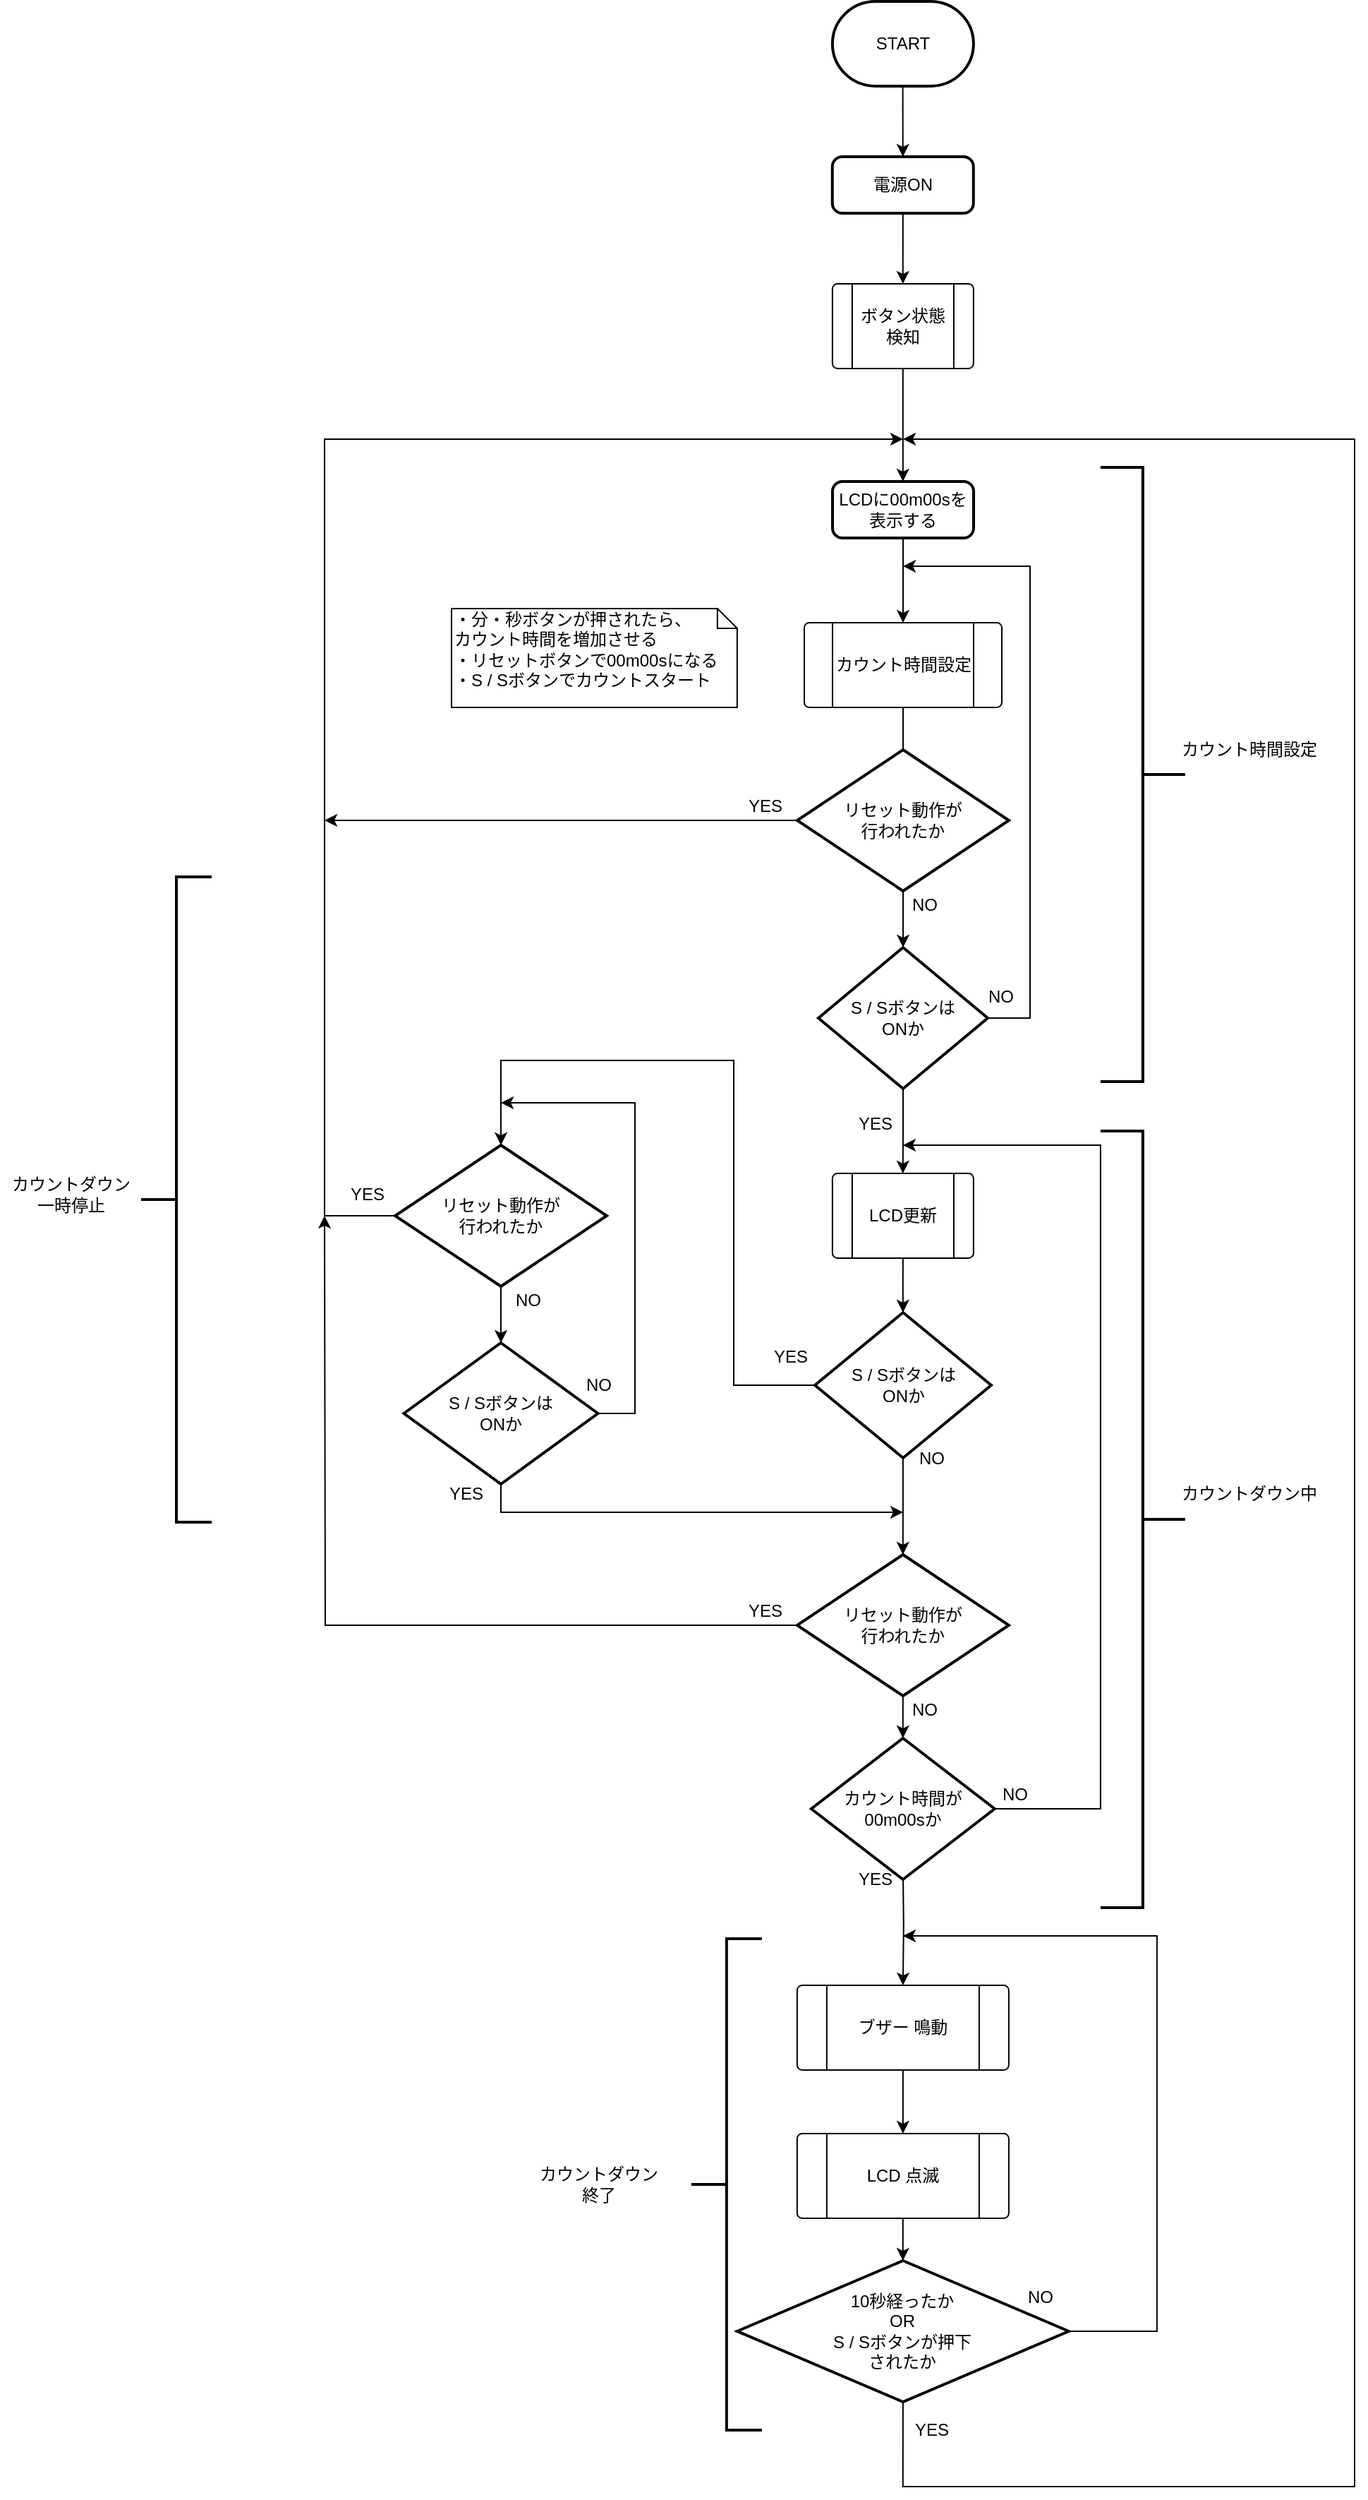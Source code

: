 <mxfile version="13.3.1" type="device" pages="4"><diagram id="C5RBs43oDa-KdzZeNtuy" name="main"><mxGraphModel dx="2331" dy="1883" grid="1" gridSize="10" guides="1" tooltips="1" connect="1" arrows="1" fold="1" page="1" pageScale="1" pageWidth="827" pageHeight="1169" math="0" shadow="0"><root><mxCell id="WIyWlLk6GJQsqaUBKTNV-0"/><mxCell id="WIyWlLk6GJQsqaUBKTNV-1" parent="WIyWlLk6GJQsqaUBKTNV-0"/><mxCell id="VSrGxt-i5XB2KF-R_Wog-5" value="" style="edgeStyle=orthogonalEdgeStyle;rounded=0;orthogonalLoop=1;jettySize=auto;html=1;entryX=0.5;entryY=0;entryDx=0;entryDy=0;" parent="WIyWlLk6GJQsqaUBKTNV-1" target="5lAanBKq071DuNIdyCsa-40" edge="1"><mxGeometry relative="1" as="geometry"><mxPoint x="359.88" y="40" as="targetPoint"/><mxPoint x="359.84" y="-40" as="sourcePoint"/><Array as="points"><mxPoint x="360" y="-60"/><mxPoint x="360" y="-60"/></Array></mxGeometry></mxCell><mxCell id="5lAanBKq071DuNIdyCsa-12" value="START" style="strokeWidth=2;html=1;shape=mxgraph.flowchart.terminator;whiteSpace=wrap;" parent="WIyWlLk6GJQsqaUBKTNV-1" vertex="1"><mxGeometry x="309.94" y="-120" width="100" height="60" as="geometry"/></mxCell><mxCell id="hezUAqoHx33uDIXdqZ13-1" value="" style="edgeStyle=orthogonalEdgeStyle;rounded=0;orthogonalLoop=1;jettySize=auto;html=1;" edge="1" parent="WIyWlLk6GJQsqaUBKTNV-1" source="5lAanBKq071DuNIdyCsa-40"><mxGeometry relative="1" as="geometry"><mxPoint x="359.88" y="80" as="targetPoint"/></mxGeometry></mxCell><mxCell id="5lAanBKq071DuNIdyCsa-40" value="電源ON" style="rounded=1;whiteSpace=wrap;html=1;absoluteArcSize=1;arcSize=14;strokeWidth=2;" parent="WIyWlLk6GJQsqaUBKTNV-1" vertex="1"><mxGeometry x="309.88" y="-10" width="100" height="40" as="geometry"/></mxCell><mxCell id="5lAanBKq071DuNIdyCsa-48" value="" style="edgeStyle=orthogonalEdgeStyle;rounded=0;orthogonalLoop=1;jettySize=auto;html=1;" parent="WIyWlLk6GJQsqaUBKTNV-1" source="5lAanBKq071DuNIdyCsa-41" target="5lAanBKq071DuNIdyCsa-43" edge="1"><mxGeometry relative="1" as="geometry"/></mxCell><mxCell id="5lAanBKq071DuNIdyCsa-41" value="LCDに00m00sを&lt;br&gt;表示する" style="rounded=1;whiteSpace=wrap;html=1;absoluteArcSize=1;arcSize=14;strokeWidth=2;" parent="WIyWlLk6GJQsqaUBKTNV-1" vertex="1"><mxGeometry x="310" y="220" width="100" height="40" as="geometry"/></mxCell><mxCell id="5lAanBKq071DuNIdyCsa-49" value="" style="edgeStyle=orthogonalEdgeStyle;rounded=0;orthogonalLoop=1;jettySize=auto;html=1;" parent="WIyWlLk6GJQsqaUBKTNV-1" source="5lAanBKq071DuNIdyCsa-43" target="5lAanBKq071DuNIdyCsa-44" edge="1"><mxGeometry relative="1" as="geometry"/></mxCell><mxCell id="5lAanBKq071DuNIdyCsa-43" value="&lt;span&gt;カウント時間設定&lt;/span&gt;" style="verticalLabelPosition=middle;verticalAlign=middle;html=1;shape=process;whiteSpace=wrap;rounded=1;size=0.14;arcSize=6;labelPosition=center;align=center;" parent="WIyWlLk6GJQsqaUBKTNV-1" vertex="1"><mxGeometry x="290" y="320" width="140" height="60" as="geometry"/></mxCell><mxCell id="5lAanBKq071DuNIdyCsa-46" style="edgeStyle=orthogonalEdgeStyle;rounded=0;orthogonalLoop=1;jettySize=auto;html=1;exitX=1;exitY=0.5;exitDx=0;exitDy=0;exitPerimeter=0;" parent="WIyWlLk6GJQsqaUBKTNV-1" source="5lAanBKq071DuNIdyCsa-44" edge="1"><mxGeometry relative="1" as="geometry"><mxPoint x="480" y="430" as="sourcePoint"/><mxPoint x="360" y="280" as="targetPoint"/><Array as="points"><mxPoint x="450" y="600"/><mxPoint x="450" y="280"/></Array></mxGeometry></mxCell><mxCell id="VSrGxt-i5XB2KF-R_Wog-12" value="" style="edgeStyle=orthogonalEdgeStyle;rounded=0;orthogonalLoop=1;jettySize=auto;html=1;" parent="WIyWlLk6GJQsqaUBKTNV-1" source="5lAanBKq071DuNIdyCsa-44" target="GB5fm-4_cje9bq0xVY4c-0" edge="1"><mxGeometry relative="1" as="geometry"/></mxCell><mxCell id="5lAanBKq071DuNIdyCsa-44" value="S / Sボタンは&lt;br&gt;ONか" style="strokeWidth=2;html=1;shape=mxgraph.flowchart.decision;whiteSpace=wrap;" parent="WIyWlLk6GJQsqaUBKTNV-1" vertex="1"><mxGeometry x="300" y="550" width="120" height="100" as="geometry"/></mxCell><mxCell id="5lAanBKq071DuNIdyCsa-60" value="" style="edgeStyle=orthogonalEdgeStyle;rounded=0;orthogonalLoop=1;jettySize=auto;html=1;entryX=0.5;entryY=0;entryDx=0;entryDy=0;" parent="WIyWlLk6GJQsqaUBKTNV-1" target="5lAanBKq071DuNIdyCsa-62" edge="1"><mxGeometry relative="1" as="geometry"><mxPoint x="359.94" y="1280" as="targetPoint"/><mxPoint x="359.94" y="1200" as="sourcePoint"/></mxGeometry></mxCell><mxCell id="5lAanBKq071DuNIdyCsa-67" style="edgeStyle=orthogonalEdgeStyle;rounded=0;orthogonalLoop=1;jettySize=auto;html=1;exitX=1;exitY=0.5;exitDx=0;exitDy=0;exitPerimeter=0;" parent="WIyWlLk6GJQsqaUBKTNV-1" source="5lAanBKq071DuNIdyCsa-51" edge="1"><mxGeometry relative="1" as="geometry"><mxPoint x="359.94" y="690" as="targetPoint"/><Array as="points"><mxPoint x="499.94" y="1160"/><mxPoint x="499.94" y="690"/></Array></mxGeometry></mxCell><mxCell id="5lAanBKq071DuNIdyCsa-51" value="カウント時間が&lt;br&gt;00m00sか" style="strokeWidth=2;html=1;shape=mxgraph.flowchart.decision;whiteSpace=wrap;" parent="WIyWlLk6GJQsqaUBKTNV-1" vertex="1"><mxGeometry x="294.94" y="1110" width="130" height="100" as="geometry"/></mxCell><mxCell id="5lAanBKq071DuNIdyCsa-53" value="" style="strokeWidth=2;html=1;shape=mxgraph.flowchart.annotation_2;align=left;labelPosition=right;pointerEvents=1;rotation=-180;" parent="WIyWlLk6GJQsqaUBKTNV-1" vertex="1"><mxGeometry x="499.94" y="680" width="60" height="550" as="geometry"/></mxCell><mxCell id="5lAanBKq071DuNIdyCsa-54" value="カウントダウン中" style="text;html=1;align=center;verticalAlign=middle;resizable=0;points=[];autosize=1;" parent="WIyWlLk6GJQsqaUBKTNV-1" vertex="1"><mxGeometry x="550" y="927" width="110" height="20" as="geometry"/></mxCell><mxCell id="5lAanBKq071DuNIdyCsa-72" value="" style="edgeStyle=orthogonalEdgeStyle;rounded=0;orthogonalLoop=1;jettySize=auto;html=1;exitX=0.5;exitY=1;exitDx=0;exitDy=0;" parent="WIyWlLk6GJQsqaUBKTNV-1" source="GB5fm-4_cje9bq0xVY4c-0" target="5lAanBKq071DuNIdyCsa-70" edge="1"><mxGeometry relative="1" as="geometry"><mxPoint x="359.94" y="875.0" as="sourcePoint"/></mxGeometry></mxCell><mxCell id="5lAanBKq071DuNIdyCsa-63" style="edgeStyle=orthogonalEdgeStyle;rounded=0;orthogonalLoop=1;jettySize=auto;html=1;exitX=0.5;exitY=1;exitDx=0;exitDy=0;exitPerimeter=0;" parent="WIyWlLk6GJQsqaUBKTNV-1" source="5lAanBKq071DuNIdyCsa-101" edge="1"><mxGeometry relative="1" as="geometry"><mxPoint x="360" y="190" as="targetPoint"/><Array as="points"><mxPoint x="360" y="1640"/><mxPoint x="680" y="1640"/><mxPoint x="680" y="190"/><mxPoint x="360" y="190"/></Array></mxGeometry></mxCell><mxCell id="5lAanBKq071DuNIdyCsa-100" value="" style="edgeStyle=orthogonalEdgeStyle;rounded=0;orthogonalLoop=1;jettySize=auto;html=1;" parent="WIyWlLk6GJQsqaUBKTNV-1" source="5lAanBKq071DuNIdyCsa-62" target="5lAanBKq071DuNIdyCsa-99" edge="1"><mxGeometry relative="1" as="geometry"/></mxCell><mxCell id="5lAanBKq071DuNIdyCsa-62" value="ブザー 鳴動" style="verticalLabelPosition=middle;verticalAlign=middle;html=1;shape=process;whiteSpace=wrap;rounded=1;size=0.14;arcSize=6;labelPosition=center;align=center;" parent="WIyWlLk6GJQsqaUBKTNV-1" vertex="1"><mxGeometry x="284.94" y="1285" width="150" height="60" as="geometry"/></mxCell><mxCell id="5lAanBKq071DuNIdyCsa-68" value="YES" style="text;html=1;align=center;verticalAlign=middle;resizable=0;points=[];autosize=1;" parent="WIyWlLk6GJQsqaUBKTNV-1" vertex="1"><mxGeometry x="319.94" y="1200" width="40" height="20" as="geometry"/></mxCell><mxCell id="5lAanBKq071DuNIdyCsa-69" value="NO" style="text;html=1;align=center;verticalAlign=middle;resizable=0;points=[];autosize=1;" parent="WIyWlLk6GJQsqaUBKTNV-1" vertex="1"><mxGeometry x="423.94" y="1140" width="30" height="20" as="geometry"/></mxCell><mxCell id="5lAanBKq071DuNIdyCsa-95" value="" style="edgeStyle=orthogonalEdgeStyle;rounded=0;orthogonalLoop=1;jettySize=auto;html=1;" parent="WIyWlLk6GJQsqaUBKTNV-1" source="5lAanBKq071DuNIdyCsa-70" target="5lAanBKq071DuNIdyCsa-93" edge="1"><mxGeometry relative="1" as="geometry"/></mxCell><mxCell id="5lAanBKq071DuNIdyCsa-70" value="S / Sボタンは&lt;br&gt;ONか" style="strokeWidth=2;html=1;shape=mxgraph.flowchart.decision;whiteSpace=wrap;" parent="WIyWlLk6GJQsqaUBKTNV-1" vertex="1"><mxGeometry x="297.53" y="808.5" width="124.94" height="103" as="geometry"/></mxCell><mxCell id="5lAanBKq071DuNIdyCsa-73" value="NO" style="text;html=1;align=center;verticalAlign=middle;resizable=0;points=[];autosize=1;" parent="WIyWlLk6GJQsqaUBKTNV-1" vertex="1"><mxGeometry x="364.94" y="902" width="30" height="20" as="geometry"/></mxCell><mxCell id="5lAanBKq071DuNIdyCsa-78" style="edgeStyle=orthogonalEdgeStyle;rounded=0;orthogonalLoop=1;jettySize=auto;html=1;exitX=0;exitY=0.5;exitDx=0;exitDy=0;exitPerimeter=0;" parent="WIyWlLk6GJQsqaUBKTNV-1" source="5lAanBKq071DuNIdyCsa-76" edge="1"><mxGeometry relative="1" as="geometry"><mxPoint x="360" y="190" as="targetPoint"/><Array as="points"><mxPoint x="-50" y="740"/><mxPoint x="-50" y="190"/><mxPoint x="360" y="190"/></Array></mxGeometry></mxCell><mxCell id="5lAanBKq071DuNIdyCsa-77" value="YES" style="text;html=1;align=center;verticalAlign=middle;resizable=0;points=[];autosize=1;" parent="WIyWlLk6GJQsqaUBKTNV-1" vertex="1"><mxGeometry x="-40" y="715" width="40" height="20" as="geometry"/></mxCell><mxCell id="5lAanBKq071DuNIdyCsa-79" value="YES" style="text;html=1;align=center;verticalAlign=middle;resizable=0;points=[];autosize=1;" parent="WIyWlLk6GJQsqaUBKTNV-1" vertex="1"><mxGeometry x="259.94" y="830" width="40" height="20" as="geometry"/></mxCell><mxCell id="GB5fm-4_cje9bq0xVY4c-2" value="" style="edgeStyle=orthogonalEdgeStyle;rounded=0;orthogonalLoop=1;jettySize=auto;html=1;entryX=0.5;entryY=0;entryDx=0;entryDy=0;entryPerimeter=0;" parent="WIyWlLk6GJQsqaUBKTNV-1" source="5lAanBKq071DuNIdyCsa-76" target="5lAanBKq071DuNIdyCsa-82" edge="1"><mxGeometry relative="1" as="geometry"><mxPoint x="75" y="722" as="targetPoint"/></mxGeometry></mxCell><mxCell id="5lAanBKq071DuNIdyCsa-76" value="リセット動作が&lt;br&gt;行われたか" style="strokeWidth=2;html=1;shape=mxgraph.flowchart.decision;whiteSpace=wrap;" parent="WIyWlLk6GJQsqaUBKTNV-1" vertex="1"><mxGeometry y="690" width="150" height="100" as="geometry"/></mxCell><mxCell id="5lAanBKq071DuNIdyCsa-80" style="edgeStyle=orthogonalEdgeStyle;rounded=0;orthogonalLoop=1;jettySize=auto;html=1;entryX=0.5;entryY=0;entryDx=0;entryDy=0;exitX=0;exitY=0.5;exitDx=0;exitDy=0;exitPerimeter=0;" parent="WIyWlLk6GJQsqaUBKTNV-1" source="5lAanBKq071DuNIdyCsa-70" target="5lAanBKq071DuNIdyCsa-76" edge="1"><mxGeometry relative="1" as="geometry"><mxPoint x="150" y="860.0" as="targetPoint"/><mxPoint x="280" y="859" as="sourcePoint"/><Array as="points"><mxPoint x="240" y="860"/><mxPoint x="240" y="630"/><mxPoint x="75" y="630"/></Array></mxGeometry></mxCell><mxCell id="5lAanBKq071DuNIdyCsa-84" style="edgeStyle=orthogonalEdgeStyle;rounded=0;orthogonalLoop=1;jettySize=auto;html=1;" parent="WIyWlLk6GJQsqaUBKTNV-1" source="5lAanBKq071DuNIdyCsa-82" edge="1"><mxGeometry relative="1" as="geometry"><mxPoint x="75" y="660" as="targetPoint"/><Array as="points"><mxPoint x="170" y="880"/><mxPoint x="170" y="660"/><mxPoint x="75" y="660"/></Array></mxGeometry></mxCell><mxCell id="5lAanBKq071DuNIdyCsa-86" style="edgeStyle=orthogonalEdgeStyle;rounded=0;orthogonalLoop=1;jettySize=auto;html=1;exitX=0.5;exitY=1;exitDx=0;exitDy=0;exitPerimeter=0;" parent="WIyWlLk6GJQsqaUBKTNV-1" source="5lAanBKq071DuNIdyCsa-82" edge="1"><mxGeometry relative="1" as="geometry"><mxPoint x="360" y="950" as="targetPoint"/><Array as="points"><mxPoint x="75" y="950"/><mxPoint x="360" y="950"/></Array><mxPoint x="75" y="890" as="sourcePoint"/></mxGeometry></mxCell><mxCell id="5lAanBKq071DuNIdyCsa-82" value="S / Sボタンは&lt;br&gt;ONか" style="strokeWidth=2;html=1;shape=mxgraph.flowchart.decision;whiteSpace=wrap;" parent="WIyWlLk6GJQsqaUBKTNV-1" vertex="1"><mxGeometry x="6.25" y="830" width="137.5" height="100" as="geometry"/></mxCell><mxCell id="5lAanBKq071DuNIdyCsa-85" value="NO" style="text;html=1;align=center;verticalAlign=middle;resizable=0;points=[];autosize=1;" parent="WIyWlLk6GJQsqaUBKTNV-1" vertex="1"><mxGeometry x="128.69" y="850" width="30" height="20" as="geometry"/></mxCell><mxCell id="5lAanBKq071DuNIdyCsa-87" value="YES" style="text;html=1;align=center;verticalAlign=middle;resizable=0;points=[];autosize=1;" parent="WIyWlLk6GJQsqaUBKTNV-1" vertex="1"><mxGeometry x="30" y="927" width="40" height="20" as="geometry"/></mxCell><mxCell id="5lAanBKq071DuNIdyCsa-88" value="NO" style="text;html=1;align=center;verticalAlign=middle;resizable=0;points=[];autosize=1;" parent="WIyWlLk6GJQsqaUBKTNV-1" vertex="1"><mxGeometry x="78.75" y="790" width="30" height="20" as="geometry"/></mxCell><mxCell id="5lAanBKq071DuNIdyCsa-89" value="" style="strokeWidth=2;html=1;shape=mxgraph.flowchart.annotation_2;align=left;labelPosition=right;pointerEvents=1;" parent="WIyWlLk6GJQsqaUBKTNV-1" vertex="1"><mxGeometry x="-180" y="500" width="50" height="457" as="geometry"/></mxCell><mxCell id="5lAanBKq071DuNIdyCsa-90" value="カウントダウン&lt;br&gt;一時停止" style="text;html=1;align=center;verticalAlign=middle;resizable=0;points=[];autosize=1;" parent="WIyWlLk6GJQsqaUBKTNV-1" vertex="1"><mxGeometry x="-280" y="710" width="100" height="30" as="geometry"/></mxCell><mxCell id="5lAanBKq071DuNIdyCsa-91" value="" style="strokeWidth=2;html=1;shape=mxgraph.flowchart.annotation_2;align=left;labelPosition=right;pointerEvents=1;" parent="WIyWlLk6GJQsqaUBKTNV-1" vertex="1"><mxGeometry x="209.94" y="1252" width="50" height="348" as="geometry"/></mxCell><mxCell id="5lAanBKq071DuNIdyCsa-92" value="カウントダウン&lt;br&gt;終了" style="text;html=1;align=center;verticalAlign=middle;resizable=0;points=[];autosize=1;" parent="WIyWlLk6GJQsqaUBKTNV-1" vertex="1"><mxGeometry x="93.69" y="1411" width="100" height="30" as="geometry"/></mxCell><mxCell id="5lAanBKq071DuNIdyCsa-94" value="" style="edgeStyle=orthogonalEdgeStyle;rounded=0;orthogonalLoop=1;jettySize=auto;html=1;" parent="WIyWlLk6GJQsqaUBKTNV-1" source="5lAanBKq071DuNIdyCsa-93" target="5lAanBKq071DuNIdyCsa-51" edge="1"><mxGeometry relative="1" as="geometry"/></mxCell><mxCell id="5lAanBKq071DuNIdyCsa-97" style="edgeStyle=orthogonalEdgeStyle;rounded=0;orthogonalLoop=1;jettySize=auto;html=1;exitX=0;exitY=0.5;exitDx=0;exitDy=0;exitPerimeter=0;" parent="WIyWlLk6GJQsqaUBKTNV-1" source="5lAanBKq071DuNIdyCsa-93" edge="1"><mxGeometry relative="1" as="geometry"><mxPoint x="-50" y="740" as="targetPoint"/><mxPoint x="280" y="1030" as="sourcePoint"/></mxGeometry></mxCell><mxCell id="5lAanBKq071DuNIdyCsa-93" value="リセット動作が&lt;br&gt;行われたか" style="strokeWidth=2;html=1;shape=mxgraph.flowchart.decision;whiteSpace=wrap;" parent="WIyWlLk6GJQsqaUBKTNV-1" vertex="1"><mxGeometry x="284.94" y="980" width="150" height="100" as="geometry"/></mxCell><mxCell id="5lAanBKq071DuNIdyCsa-96" value="YES" style="text;html=1;align=center;verticalAlign=middle;resizable=0;points=[];autosize=1;" parent="WIyWlLk6GJQsqaUBKTNV-1" vertex="1"><mxGeometry x="242.44" y="1010" width="40" height="20" as="geometry"/></mxCell><mxCell id="5lAanBKq071DuNIdyCsa-98" value="NO" style="text;html=1;align=center;verticalAlign=middle;resizable=0;points=[];autosize=1;" parent="WIyWlLk6GJQsqaUBKTNV-1" vertex="1"><mxGeometry x="359.94" y="1080" width="30" height="20" as="geometry"/></mxCell><mxCell id="5lAanBKq071DuNIdyCsa-102" value="" style="edgeStyle=orthogonalEdgeStyle;rounded=0;orthogonalLoop=1;jettySize=auto;html=1;" parent="WIyWlLk6GJQsqaUBKTNV-1" source="5lAanBKq071DuNIdyCsa-99" target="5lAanBKq071DuNIdyCsa-101" edge="1"><mxGeometry relative="1" as="geometry"/></mxCell><mxCell id="5lAanBKq071DuNIdyCsa-99" value="LCD 点滅" style="verticalLabelPosition=middle;verticalAlign=middle;html=1;shape=process;whiteSpace=wrap;rounded=1;size=0.14;arcSize=6;labelPosition=center;align=center;" parent="WIyWlLk6GJQsqaUBKTNV-1" vertex="1"><mxGeometry x="284.94" y="1390" width="150" height="60" as="geometry"/></mxCell><mxCell id="5lAanBKq071DuNIdyCsa-104" style="edgeStyle=orthogonalEdgeStyle;rounded=0;orthogonalLoop=1;jettySize=auto;html=1;exitX=1;exitY=0.5;exitDx=0;exitDy=0;exitPerimeter=0;" parent="WIyWlLk6GJQsqaUBKTNV-1" source="5lAanBKq071DuNIdyCsa-101" edge="1"><mxGeometry relative="1" as="geometry"><mxPoint x="359.94" y="1250" as="targetPoint"/><Array as="points"><mxPoint x="539.94" y="1530"/><mxPoint x="539.94" y="1250"/></Array></mxGeometry></mxCell><mxCell id="5lAanBKq071DuNIdyCsa-101" value="10秒経ったか&lt;br&gt;OR&lt;br&gt;S / Sボタンが押下&lt;br&gt;されたか" style="strokeWidth=2;html=1;shape=mxgraph.flowchart.decision;whiteSpace=wrap;" parent="WIyWlLk6GJQsqaUBKTNV-1" vertex="1"><mxGeometry x="242.44" y="1480" width="235" height="100" as="geometry"/></mxCell><mxCell id="5lAanBKq071DuNIdyCsa-105" value="NO" style="text;html=1;align=center;verticalAlign=middle;resizable=0;points=[];autosize=1;" parent="5lAanBKq071DuNIdyCsa-101" vertex="1"><mxGeometry x="200" y="16" width="30" height="20" as="geometry"/></mxCell><mxCell id="5lAanBKq071DuNIdyCsa-103" value="YES" style="text;html=1;align=center;verticalAlign=middle;resizable=0;points=[];autosize=1;" parent="WIyWlLk6GJQsqaUBKTNV-1" vertex="1"><mxGeometry x="359.94" y="1590" width="40" height="20" as="geometry"/></mxCell><mxCell id="GB5fm-4_cje9bq0xVY4c-0" value="LCD更新" style="verticalLabelPosition=middle;verticalAlign=middle;html=1;shape=process;whiteSpace=wrap;rounded=1;size=0.14;arcSize=6;labelPosition=center;align=center;" parent="WIyWlLk6GJQsqaUBKTNV-1" vertex="1"><mxGeometry x="309.94" y="710" width="100" height="60" as="geometry"/></mxCell><mxCell id="ta3ultXYTzu6lGsY-NxO-0" value="YES" style="text;html=1;align=center;verticalAlign=middle;resizable=0;points=[];autosize=1;" parent="WIyWlLk6GJQsqaUBKTNV-1" vertex="1"><mxGeometry x="242.44" y="440" width="40" height="20" as="geometry"/></mxCell><mxCell id="ta3ultXYTzu6lGsY-NxO-1" value="NO" style="text;html=1;align=center;verticalAlign=middle;resizable=0;points=[];autosize=1;" parent="WIyWlLk6GJQsqaUBKTNV-1" vertex="1"><mxGeometry x="359.94" y="510" width="30" height="20" as="geometry"/></mxCell><mxCell id="VSrGxt-i5XB2KF-R_Wog-0" value="・分・秒ボタンが押されたら、&lt;br&gt;カウント時間を増加させる&lt;br&gt;・リセットボタンで00m00sになる&lt;br&gt;・S / Sボタンでカウントスタート" style="shape=note;whiteSpace=wrap;html=1;size=14;verticalAlign=top;align=left;spacingTop=-6;" parent="WIyWlLk6GJQsqaUBKTNV-1" vertex="1"><mxGeometry x="40" y="310" width="202.44" height="70" as="geometry"/></mxCell><mxCell id="VSrGxt-i5XB2KF-R_Wog-9" style="edgeStyle=orthogonalEdgeStyle;rounded=0;orthogonalLoop=1;jettySize=auto;html=1;" parent="WIyWlLk6GJQsqaUBKTNV-1" source="VSrGxt-i5XB2KF-R_Wog-2" edge="1"><mxGeometry relative="1" as="geometry"><mxPoint x="-50" y="460" as="targetPoint"/></mxGeometry></mxCell><mxCell id="VSrGxt-i5XB2KF-R_Wog-2" value="リセット動作が&lt;br&gt;行われたか" style="strokeWidth=2;html=1;shape=mxgraph.flowchart.decision;whiteSpace=wrap;" parent="WIyWlLk6GJQsqaUBKTNV-1" vertex="1"><mxGeometry x="285" y="410" width="150" height="100" as="geometry"/></mxCell><mxCell id="VSrGxt-i5XB2KF-R_Wog-7" value="NO" style="text;html=1;align=center;verticalAlign=middle;resizable=0;points=[];autosize=1;" parent="WIyWlLk6GJQsqaUBKTNV-1" vertex="1"><mxGeometry x="414" y="575" width="30" height="20" as="geometry"/></mxCell><mxCell id="VSrGxt-i5XB2KF-R_Wog-8" value="YES" style="text;html=1;align=center;verticalAlign=middle;resizable=0;points=[];autosize=1;" parent="WIyWlLk6GJQsqaUBKTNV-1" vertex="1"><mxGeometry x="319.94" y="665" width="40" height="20" as="geometry"/></mxCell><mxCell id="VSrGxt-i5XB2KF-R_Wog-15" value="" style="strokeWidth=2;html=1;shape=mxgraph.flowchart.annotation_2;align=left;labelPosition=right;pointerEvents=1;rotation=-180;" parent="WIyWlLk6GJQsqaUBKTNV-1" vertex="1"><mxGeometry x="499.94" y="210" width="60" height="435" as="geometry"/></mxCell><mxCell id="VSrGxt-i5XB2KF-R_Wog-16" value="カウント時間設定" style="text;html=1;align=center;verticalAlign=middle;resizable=0;points=[];autosize=1;" parent="WIyWlLk6GJQsqaUBKTNV-1" vertex="1"><mxGeometry x="550" y="400" width="110" height="20" as="geometry"/></mxCell><mxCell id="hezUAqoHx33uDIXdqZ13-2" value="" style="edgeStyle=orthogonalEdgeStyle;rounded=0;orthogonalLoop=1;jettySize=auto;html=1;" edge="1" parent="WIyWlLk6GJQsqaUBKTNV-1" source="hezUAqoHx33uDIXdqZ13-0"><mxGeometry relative="1" as="geometry"><mxPoint x="359.94" y="220" as="targetPoint"/></mxGeometry></mxCell><mxCell id="hezUAqoHx33uDIXdqZ13-0" value="ボタン状態検知" style="verticalLabelPosition=middle;verticalAlign=middle;html=1;shape=process;whiteSpace=wrap;rounded=1;size=0.14;arcSize=6;labelPosition=center;align=center;" vertex="1" parent="WIyWlLk6GJQsqaUBKTNV-1"><mxGeometry x="309.94" y="80" width="100" height="60" as="geometry"/></mxCell></root></mxGraphModel></diagram><diagram id="S8vPifRukNZuZthcmWDE" name="割込み処理"><mxGraphModel dx="1278" dy="607" grid="1" gridSize="10" guides="1" tooltips="1" connect="1" arrows="1" fold="1" page="1" pageScale="1" pageWidth="827" pageHeight="1169" math="0" shadow="0"><root><mxCell id="e2pZ5XXEC7_y0YiX79Or-0"/><mxCell id="e2pZ5XXEC7_y0YiX79Or-1" parent="e2pZ5XXEC7_y0YiX79Or-0"/><mxCell id="47vvgI5nr6He0RAunKlX-1" value="外部割込み" style="strokeWidth=2;html=1;shape=mxgraph.flowchart.terminator;whiteSpace=wrap;" parent="e2pZ5XXEC7_y0YiX79Or-1" vertex="1"><mxGeometry x="440" y="170" width="100" height="40" as="geometry"/></mxCell><mxCell id="47vvgI5nr6He0RAunKlX-4" value="END" style="strokeWidth=2;html=1;shape=mxgraph.flowchart.terminator;whiteSpace=wrap;" parent="e2pZ5XXEC7_y0YiX79Or-1" vertex="1"><mxGeometry x="440" y="680" width="100" height="40" as="geometry"/></mxCell><mxCell id="47vvgI5nr6He0RAunKlX-6" value="割込みの種類&lt;br&gt;・状態変化割込み&lt;br&gt;・タイマ割込み" style="shape=note;whiteSpace=wrap;html=1;size=14;verticalAlign=top;align=left;spacingTop=-6;" parent="e2pZ5XXEC7_y0YiX79Or-1" vertex="1"><mxGeometry x="650" y="80" width="100" height="70" as="geometry"/></mxCell><mxCell id="47vvgI5nr6He0RAunKlX-13" style="edgeStyle=orthogonalEdgeStyle;rounded=0;orthogonalLoop=1;jettySize=auto;html=1;entryX=0.5;entryY=0;entryDx=0;entryDy=0;" parent="e2pZ5XXEC7_y0YiX79Or-1" target="47vvgI5nr6He0RAunKlX-34" edge="1"><mxGeometry relative="1" as="geometry"><mxPoint x="760" y="285" as="targetPoint"/><mxPoint x="680" y="180" as="sourcePoint"/></mxGeometry></mxCell><mxCell id="47vvgI5nr6He0RAunKlX-14" value="" style="edgeStyle=orthogonalEdgeStyle;rounded=0;orthogonalLoop=1;jettySize=auto;html=1;entryX=0.5;entryY=0;entryDx=0;entryDy=0;entryPerimeter=0;exitX=0.5;exitY=1;exitDx=0;exitDy=0;exitPerimeter=0;" parent="e2pZ5XXEC7_y0YiX79Or-1" source="47vvgI5nr6He0RAunKlX-1" target="47vvgI5nr6He0RAunKlX-15" edge="1"><mxGeometry relative="1" as="geometry"><mxPoint x="490" y="350" as="targetPoint"/><mxPoint x="490" y="230" as="sourcePoint"/></mxGeometry></mxCell><mxCell id="47vvgI5nr6He0RAunKlX-21" value="" style="edgeStyle=orthogonalEdgeStyle;rounded=0;orthogonalLoop=1;jettySize=auto;html=1;" parent="e2pZ5XXEC7_y0YiX79Or-1" source="47vvgI5nr6He0RAunKlX-15" edge="1"><mxGeometry relative="1" as="geometry"><mxPoint x="490" y="520" as="targetPoint"/></mxGeometry></mxCell><mxCell id="47vvgI5nr6He0RAunKlX-24" value="" style="edgeStyle=orthogonalEdgeStyle;rounded=0;orthogonalLoop=1;jettySize=auto;html=1;entryX=0.5;entryY=0;entryDx=0;entryDy=0;" parent="e2pZ5XXEC7_y0YiX79Or-1" target="47vvgI5nr6He0RAunKlX-35" edge="1"><mxGeometry relative="1" as="geometry"><mxPoint x="354" y="360" as="targetPoint"/><mxPoint x="354" y="410" as="sourcePoint"/></mxGeometry></mxCell><mxCell id="47vvgI5nr6He0RAunKlX-15" value="ボタンの種類" style="strokeWidth=2;html=1;shape=mxgraph.flowchart.decision;whiteSpace=wrap;" parent="e2pZ5XXEC7_y0YiX79Or-1" vertex="1"><mxGeometry x="430" y="300" width="120" height="80" as="geometry"/></mxCell><mxCell id="47vvgI5nr6He0RAunKlX-40" style="edgeStyle=orthogonalEdgeStyle;rounded=0;orthogonalLoop=1;jettySize=auto;html=1;exitX=0.5;exitY=1;exitDx=0;exitDy=0;" parent="e2pZ5XXEC7_y0YiX79Or-1" source="47vvgI5nr6He0RAunKlX-18" edge="1"><mxGeometry relative="1" as="geometry"><mxPoint x="490" y="640" as="targetPoint"/><Array as="points"><mxPoint x="214" y="640"/></Array></mxGeometry></mxCell><mxCell id="47vvgI5nr6He0RAunKlX-18" value="スタートストップボタンフラグを&lt;br&gt;立てる" style="rounded=1;whiteSpace=wrap;html=1;absoluteArcSize=1;arcSize=14;strokeWidth=2;" parent="e2pZ5XXEC7_y0YiX79Or-1" vertex="1"><mxGeometry x="164" y="520" width="100" height="60" as="geometry"/></mxCell><mxCell id="47vvgI5nr6He0RAunKlX-26" style="edgeStyle=orthogonalEdgeStyle;rounded=0;orthogonalLoop=1;jettySize=auto;html=1;entryX=0.5;entryY=0;entryDx=0;entryDy=0;" parent="e2pZ5XXEC7_y0YiX79Or-1" target="47vvgI5nr6He0RAunKlX-18" edge="1"><mxGeometry relative="1" as="geometry"><mxPoint x="224" y="460" as="targetPoint"/><mxPoint x="490" y="390" as="sourcePoint"/><Array as="points"><mxPoint x="490" y="410"/><mxPoint x="214" y="410"/></Array></mxGeometry></mxCell><mxCell id="47vvgI5nr6He0RAunKlX-32" value="スタートストップ&lt;br&gt;ボタン" style="text;html=1;align=center;verticalAlign=middle;resizable=0;points=[];autosize=1;" parent="e2pZ5XXEC7_y0YiX79Or-1" vertex="1"><mxGeometry x="100" y="430" width="110" height="30" as="geometry"/></mxCell><mxCell id="9ZFBl9Tfi8h8rZfZpqhd-4" value="" style="edgeStyle=orthogonalEdgeStyle;rounded=0;orthogonalLoop=1;jettySize=auto;html=1;entryX=0.5;entryY=0;entryDx=0;entryDy=0;entryPerimeter=0;" edge="1" parent="e2pZ5XXEC7_y0YiX79Or-1" source="47vvgI5nr6He0RAunKlX-34" target="9ZFBl9Tfi8h8rZfZpqhd-2"><mxGeometry relative="1" as="geometry"><mxPoint x="680" y="650" as="targetPoint"/></mxGeometry></mxCell><mxCell id="47vvgI5nr6He0RAunKlX-34" value="&lt;span&gt;カウント時間を&lt;/span&gt;&lt;br&gt;&lt;span&gt;1増加させる&lt;/span&gt;" style="rounded=1;whiteSpace=wrap;html=1;absoluteArcSize=1;arcSize=14;strokeWidth=2;" parent="e2pZ5XXEC7_y0YiX79Or-1" vertex="1"><mxGeometry x="630" y="520" width="100" height="60" as="geometry"/></mxCell><mxCell id="47vvgI5nr6He0RAunKlX-39" style="edgeStyle=orthogonalEdgeStyle;rounded=0;orthogonalLoop=1;jettySize=auto;html=1;" parent="e2pZ5XXEC7_y0YiX79Or-1" source="47vvgI5nr6He0RAunKlX-35" edge="1"><mxGeometry relative="1" as="geometry"><mxPoint x="354" y="640" as="targetPoint"/><Array as="points"><mxPoint x="354" y="640"/></Array></mxGeometry></mxCell><mxCell id="47vvgI5nr6He0RAunKlX-35" value="秒ボタンフラグ&lt;br&gt;を立てる" style="rounded=1;whiteSpace=wrap;html=1;absoluteArcSize=1;arcSize=14;strokeWidth=2;" parent="e2pZ5XXEC7_y0YiX79Or-1" vertex="1"><mxGeometry x="304" y="520" width="100" height="60" as="geometry"/></mxCell><mxCell id="47vvgI5nr6He0RAunKlX-37" value="" style="edgeStyle=orthogonalEdgeStyle;rounded=0;orthogonalLoop=1;jettySize=auto;html=1;entryX=0.5;entryY=0;entryDx=0;entryDy=0;entryPerimeter=0;" parent="e2pZ5XXEC7_y0YiX79Or-1" source="47vvgI5nr6He0RAunKlX-36" target="47vvgI5nr6He0RAunKlX-4" edge="1"><mxGeometry relative="1" as="geometry"><mxPoint x="490" y="665" as="targetPoint"/></mxGeometry></mxCell><mxCell id="47vvgI5nr6He0RAunKlX-36" value="分ボタンフラグ&lt;br&gt;を立てる" style="rounded=1;whiteSpace=wrap;html=1;absoluteArcSize=1;arcSize=14;strokeWidth=2;" parent="e2pZ5XXEC7_y0YiX79Or-1" vertex="1"><mxGeometry x="440" y="520" width="100" height="60" as="geometry"/></mxCell><mxCell id="9ZFBl9Tfi8h8rZfZpqhd-0" value="秒ボタン" style="text;html=1;align=center;verticalAlign=middle;resizable=0;points=[];autosize=1;" vertex="1" parent="e2pZ5XXEC7_y0YiX79Or-1"><mxGeometry x="290" y="430" width="60" height="20" as="geometry"/></mxCell><mxCell id="9ZFBl9Tfi8h8rZfZpqhd-1" value="分ボタン" style="text;html=1;align=center;verticalAlign=middle;resizable=0;points=[];autosize=1;" vertex="1" parent="e2pZ5XXEC7_y0YiX79Or-1"><mxGeometry x="430" y="430" width="60" height="20" as="geometry"/></mxCell><mxCell id="9ZFBl9Tfi8h8rZfZpqhd-2" value="END" style="strokeWidth=2;html=1;shape=mxgraph.flowchart.terminator;whiteSpace=wrap;" vertex="1" parent="e2pZ5XXEC7_y0YiX79Or-1"><mxGeometry x="630" y="680" width="100" height="40" as="geometry"/></mxCell><mxCell id="9ZFBl9Tfi8h8rZfZpqhd-3" value="タイマ割込み" style="strokeWidth=2;html=1;shape=mxgraph.flowchart.terminator;whiteSpace=wrap;" vertex="1" parent="e2pZ5XXEC7_y0YiX79Or-1"><mxGeometry x="630" y="170" width="100" height="40" as="geometry"/></mxCell></root></mxGraphModel></diagram><diagram name="カウント時間設定" id="tLyKWp7qAsRB28wac82U"><mxGraphModel dx="1278" dy="607" grid="1" gridSize="10" guides="1" tooltips="1" connect="1" arrows="1" fold="1" page="1" pageScale="1" pageWidth="827" pageHeight="1169" math="0" shadow="0"><root><mxCell id="G7dOKKh25_MZbCcrWpyw-0"/><mxCell id="G7dOKKh25_MZbCcrWpyw-1" parent="G7dOKKh25_MZbCcrWpyw-0"/><mxCell id="YCsieXRak2XcZomdGNn9-15" value="" style="edgeStyle=orthogonalEdgeStyle;rounded=0;orthogonalLoop=1;jettySize=auto;html=1;entryX=0.5;entryY=0;entryDx=0;entryDy=0;entryPerimeter=0;" parent="G7dOKKh25_MZbCcrWpyw-1" source="G7dOKKh25_MZbCcrWpyw-2" target="PRw-ZUvJCtGYPwpCF5q1-1" edge="1"><mxGeometry relative="1" as="geometry"><mxPoint x="391" y="140" as="targetPoint"/></mxGeometry></mxCell><mxCell id="G7dOKKh25_MZbCcrWpyw-2" value="カウント時間設定" style="strokeWidth=2;html=1;shape=mxgraph.flowchart.terminator;whiteSpace=wrap;" parent="G7dOKKh25_MZbCcrWpyw-1" vertex="1"><mxGeometry x="371" y="90" width="100" height="40" as="geometry"/></mxCell><mxCell id="YCsieXRak2XcZomdGNn9-28" value="ボタンの状態&lt;br&gt;・押された状態 → 押して離した時&lt;br&gt;・押し続けている状態 → 押したあと、まだ離していない時" style="shape=note;whiteSpace=wrap;html=1;size=14;verticalAlign=top;align=left;spacingTop=-6;" parent="G7dOKKh25_MZbCcrWpyw-1" vertex="1"><mxGeometry x="600" y="80" width="190" height="70" as="geometry"/></mxCell><mxCell id="bIc-pbq3Ry-sY6sonHrz-4" style="edgeStyle=orthogonalEdgeStyle;rounded=0;orthogonalLoop=1;jettySize=auto;html=1;" parent="G7dOKKh25_MZbCcrWpyw-1" source="bIc-pbq3Ry-sY6sonHrz-1" target="bIc-pbq3Ry-sY6sonHrz-5" edge="1"><mxGeometry relative="1" as="geometry"><mxPoint x="541" y="460" as="targetPoint"/></mxGeometry></mxCell><mxCell id="bIc-pbq3Ry-sY6sonHrz-8" value="" style="edgeStyle=orthogonalEdgeStyle;rounded=0;orthogonalLoop=1;jettySize=auto;html=1;" parent="G7dOKKh25_MZbCcrWpyw-1" source="bIc-pbq3Ry-sY6sonHrz-1" target="bIc-pbq3Ry-sY6sonHrz-7" edge="1"><mxGeometry relative="1" as="geometry"/></mxCell><mxCell id="bIc-pbq3Ry-sY6sonHrz-1" value="分ボタンは&lt;br&gt;長押しか" style="strokeWidth=2;html=1;shape=mxgraph.flowchart.decision;whiteSpace=wrap;" parent="G7dOKKh25_MZbCcrWpyw-1" vertex="1"><mxGeometry x="356" y="420" width="130" height="100" as="geometry"/></mxCell><mxCell id="PRw-ZUvJCtGYPwpCF5q1-36" style="edgeStyle=orthogonalEdgeStyle;rounded=0;orthogonalLoop=1;jettySize=auto;html=1;" parent="G7dOKKh25_MZbCcrWpyw-1" source="bIc-pbq3Ry-sY6sonHrz-5" edge="1"><mxGeometry relative="1" as="geometry"><mxPoint x="550" y="810" as="targetPoint"/><Array as="points"><mxPoint x="550" y="720"/><mxPoint x="550" y="720"/></Array></mxGeometry></mxCell><mxCell id="bIc-pbq3Ry-sY6sonHrz-5" value="分ボタン&lt;br&gt;短押し&lt;br&gt;処理" style="verticalLabelPosition=middle;verticalAlign=middle;html=1;shape=process;whiteSpace=wrap;rounded=1;size=0.14;arcSize=6;labelPosition=center;align=center;" parent="G7dOKKh25_MZbCcrWpyw-1" vertex="1"><mxGeometry x="501" y="570" width="100" height="60" as="geometry"/></mxCell><mxCell id="bIc-pbq3Ry-sY6sonHrz-6" value="NO" style="text;html=1;align=center;verticalAlign=middle;resizable=0;points=[];autosize=1;" parent="G7dOKKh25_MZbCcrWpyw-1" vertex="1"><mxGeometry x="486" y="444" width="30" height="20" as="geometry"/></mxCell><mxCell id="PRw-ZUvJCtGYPwpCF5q1-35" value="" style="edgeStyle=orthogonalEdgeStyle;rounded=0;orthogonalLoop=1;jettySize=auto;html=1;entryX=0.5;entryY=0;entryDx=0;entryDy=0;entryPerimeter=0;exitX=0.5;exitY=1;exitDx=0;exitDy=0;" parent="G7dOKKh25_MZbCcrWpyw-1" source="bIc-pbq3Ry-sY6sonHrz-7" target="ePP8m3Le7ad55T8IsWoJ-12" edge="1"><mxGeometry relative="1" as="geometry"><mxPoint x="860" y="770" as="targetPoint"/><Array as="points"><mxPoint x="421" y="880"/><mxPoint x="760" y="880"/><mxPoint x="760" y="200"/><mxPoint x="985" y="200"/></Array></mxGeometry></mxCell><mxCell id="bIc-pbq3Ry-sY6sonHrz-7" value="分ボタン&lt;br&gt;長押し&lt;br&gt;処理" style="verticalLabelPosition=middle;verticalAlign=middle;html=1;shape=process;whiteSpace=wrap;rounded=1;size=0.14;arcSize=6;labelPosition=center;align=center;" parent="G7dOKKh25_MZbCcrWpyw-1" vertex="1"><mxGeometry x="371" y="570" width="100" height="60" as="geometry"/></mxCell><mxCell id="bIc-pbq3Ry-sY6sonHrz-9" value="YES" style="text;html=1;align=center;verticalAlign=middle;resizable=0;points=[];autosize=1;" parent="G7dOKKh25_MZbCcrWpyw-1" vertex="1"><mxGeometry x="381" y="520" width="40" height="20" as="geometry"/></mxCell><mxCell id="bIc-pbq3Ry-sY6sonHrz-10" value="" style="strokeWidth=2;html=1;shape=mxgraph.flowchart.annotation_2;align=left;labelPosition=right;pointerEvents=1;" parent="G7dOKKh25_MZbCcrWpyw-1" vertex="1"><mxGeometry x="306" y="560" width="50" height="180" as="geometry"/></mxCell><mxCell id="bIc-pbq3Ry-sY6sonHrz-11" value="長押し動作" style="text;html=1;align=center;verticalAlign=middle;resizable=0;points=[];autosize=1;" parent="G7dOKKh25_MZbCcrWpyw-1" vertex="1"><mxGeometry x="250" y="625" width="80" height="20" as="geometry"/></mxCell><mxCell id="bIc-pbq3Ry-sY6sonHrz-12" value="" style="strokeWidth=2;html=1;shape=mxgraph.flowchart.annotation_2;align=left;labelPosition=right;pointerEvents=1;rotation=-180;" parent="G7dOKKh25_MZbCcrWpyw-1" vertex="1"><mxGeometry x="601" y="552" width="50" height="192" as="geometry"/></mxCell><mxCell id="bIc-pbq3Ry-sY6sonHrz-13" value="短押し動作" style="text;html=1;align=center;verticalAlign=middle;resizable=0;points=[];autosize=1;" parent="G7dOKKh25_MZbCcrWpyw-1" vertex="1"><mxGeometry x="630" y="618" width="80" height="20" as="geometry"/></mxCell><mxCell id="PRw-ZUvJCtGYPwpCF5q1-5" value="" style="edgeStyle=orthogonalEdgeStyle;rounded=0;orthogonalLoop=1;jettySize=auto;html=1;entryX=0.5;entryY=0;entryDx=0;entryDy=0;entryPerimeter=0;" parent="G7dOKKh25_MZbCcrWpyw-1" source="PRw-ZUvJCtGYPwpCF5q1-1" target="bIc-pbq3Ry-sY6sonHrz-1" edge="1"><mxGeometry relative="1" as="geometry"><mxPoint x="420" y="420" as="targetPoint"/></mxGeometry></mxCell><mxCell id="ePP8m3Le7ad55T8IsWoJ-17" style="edgeStyle=orthogonalEdgeStyle;rounded=0;orthogonalLoop=1;jettySize=auto;html=1;" parent="G7dOKKh25_MZbCcrWpyw-1" source="PRw-ZUvJCtGYPwpCF5q1-1" edge="1"><mxGeometry relative="1" as="geometry"><mxPoint x="421" y="810" as="targetPoint"/><Array as="points"><mxPoint x="720" y="290"/><mxPoint x="720" y="810"/></Array></mxGeometry></mxCell><mxCell id="PRw-ZUvJCtGYPwpCF5q1-1" value="分ボタンは&lt;br&gt;押されているか" style="strokeWidth=2;html=1;shape=mxgraph.flowchart.decision;whiteSpace=wrap;" parent="G7dOKKh25_MZbCcrWpyw-1" vertex="1"><mxGeometry x="356" y="240" width="130" height="100" as="geometry"/></mxCell><mxCell id="PRw-ZUvJCtGYPwpCF5q1-17" style="edgeStyle=orthogonalEdgeStyle;rounded=0;orthogonalLoop=1;jettySize=auto;html=1;" parent="G7dOKKh25_MZbCcrWpyw-1" source="PRw-ZUvJCtGYPwpCF5q1-19" target="PRw-ZUvJCtGYPwpCF5q1-20" edge="1"><mxGeometry relative="1" as="geometry"><mxPoint x="1105" y="460" as="targetPoint"/></mxGeometry></mxCell><mxCell id="PRw-ZUvJCtGYPwpCF5q1-18" value="" style="edgeStyle=orthogonalEdgeStyle;rounded=0;orthogonalLoop=1;jettySize=auto;html=1;" parent="G7dOKKh25_MZbCcrWpyw-1" source="PRw-ZUvJCtGYPwpCF5q1-19" target="PRw-ZUvJCtGYPwpCF5q1-22" edge="1"><mxGeometry relative="1" as="geometry"/></mxCell><mxCell id="PRw-ZUvJCtGYPwpCF5q1-19" value="秒ボタンは&lt;br&gt;長押しか" style="strokeWidth=2;html=1;shape=mxgraph.flowchart.decision;whiteSpace=wrap;" parent="G7dOKKh25_MZbCcrWpyw-1" vertex="1"><mxGeometry x="920" y="420" width="130" height="100" as="geometry"/></mxCell><mxCell id="ePP8m3Le7ad55T8IsWoJ-5" value="" style="edgeStyle=orthogonalEdgeStyle;rounded=0;orthogonalLoop=1;jettySize=auto;html=1;exitX=0.5;exitY=1;exitDx=0;exitDy=0;" parent="G7dOKKh25_MZbCcrWpyw-1" source="PRw-ZUvJCtGYPwpCF5q1-20" edge="1"><mxGeometry relative="1" as="geometry"><mxPoint x="1115" y="810" as="targetPoint"/><Array as="points"><mxPoint x="1115" y="810"/></Array></mxGeometry></mxCell><mxCell id="PRw-ZUvJCtGYPwpCF5q1-20" value="秒ボタン&lt;br&gt;短押し&lt;br&gt;処理" style="verticalLabelPosition=middle;verticalAlign=middle;html=1;shape=process;whiteSpace=wrap;rounded=1;size=0.14;arcSize=6;labelPosition=center;align=center;" parent="G7dOKKh25_MZbCcrWpyw-1" vertex="1"><mxGeometry x="1065" y="570" width="100" height="60" as="geometry"/></mxCell><mxCell id="PRw-ZUvJCtGYPwpCF5q1-21" value="NO" style="text;html=1;align=center;verticalAlign=middle;resizable=0;points=[];autosize=1;" parent="G7dOKKh25_MZbCcrWpyw-1" vertex="1"><mxGeometry x="1050" y="444" width="30" height="20" as="geometry"/></mxCell><mxCell id="PRw-ZUvJCtGYPwpCF5q1-37" style="edgeStyle=orthogonalEdgeStyle;rounded=0;orthogonalLoop=1;jettySize=auto;html=1;entryX=0.5;entryY=0;entryDx=0;entryDy=0;entryPerimeter=0;exitX=0.5;exitY=1;exitDx=0;exitDy=0;" parent="G7dOKKh25_MZbCcrWpyw-1" source="PRw-ZUvJCtGYPwpCF5q1-22" target="PRw-ZUvJCtGYPwpCF5q1-39" edge="1"><mxGeometry relative="1" as="geometry"><mxPoint x="391" y="1079" as="targetPoint"/><Array as="points"><mxPoint x="985" y="930"/><mxPoint x="391" y="930"/></Array></mxGeometry></mxCell><mxCell id="PRw-ZUvJCtGYPwpCF5q1-22" value="秒ボタン&lt;br&gt;長押し&lt;br&gt;処理" style="verticalLabelPosition=middle;verticalAlign=middle;html=1;shape=process;whiteSpace=wrap;rounded=1;size=0.14;arcSize=6;labelPosition=center;align=center;" parent="G7dOKKh25_MZbCcrWpyw-1" vertex="1"><mxGeometry x="935" y="570" width="100" height="60" as="geometry"/></mxCell><mxCell id="PRw-ZUvJCtGYPwpCF5q1-23" value="YES" style="text;html=1;align=center;verticalAlign=middle;resizable=0;points=[];autosize=1;" parent="G7dOKKh25_MZbCcrWpyw-1" vertex="1"><mxGeometry x="945" y="520" width="40" height="20" as="geometry"/></mxCell><mxCell id="PRw-ZUvJCtGYPwpCF5q1-24" value="" style="strokeWidth=2;html=1;shape=mxgraph.flowchart.annotation_2;align=left;labelPosition=right;pointerEvents=1;" parent="G7dOKKh25_MZbCcrWpyw-1" vertex="1"><mxGeometry x="870" y="560" width="50" height="180" as="geometry"/></mxCell><mxCell id="PRw-ZUvJCtGYPwpCF5q1-25" value="長押し動作" style="text;html=1;align=center;verticalAlign=middle;resizable=0;points=[];autosize=1;" parent="G7dOKKh25_MZbCcrWpyw-1" vertex="1"><mxGeometry x="810" y="618" width="80" height="20" as="geometry"/></mxCell><mxCell id="PRw-ZUvJCtGYPwpCF5q1-26" value="" style="strokeWidth=2;html=1;shape=mxgraph.flowchart.annotation_2;align=left;labelPosition=right;pointerEvents=1;rotation=-180;" parent="G7dOKKh25_MZbCcrWpyw-1" vertex="1"><mxGeometry x="1165" y="552" width="50" height="192" as="geometry"/></mxCell><mxCell id="PRw-ZUvJCtGYPwpCF5q1-27" value="短押し動作" style="text;html=1;align=center;verticalAlign=middle;resizable=0;points=[];autosize=1;" parent="G7dOKKh25_MZbCcrWpyw-1" vertex="1"><mxGeometry x="1190.5" y="618" width="80" height="20" as="geometry"/></mxCell><mxCell id="PRw-ZUvJCtGYPwpCF5q1-39" value="カウント時間設定" style="strokeWidth=2;html=1;shape=mxgraph.flowchart.terminator;whiteSpace=wrap;" parent="G7dOKKh25_MZbCcrWpyw-1" vertex="1"><mxGeometry x="341" y="980" width="100" height="40" as="geometry"/></mxCell><mxCell id="ePP8m3Le7ad55T8IsWoJ-2" value="YES" style="text;html=1;align=center;verticalAlign=middle;resizable=0;points=[];autosize=1;" parent="G7dOKKh25_MZbCcrWpyw-1" vertex="1"><mxGeometry x="424" y="340" width="40" height="20" as="geometry"/></mxCell><mxCell id="ePP8m3Le7ad55T8IsWoJ-3" value="NO" style="text;html=1;align=center;verticalAlign=middle;resizable=0;points=[];autosize=1;" parent="G7dOKKh25_MZbCcrWpyw-1" vertex="1"><mxGeometry x="481" y="260" width="30" height="20" as="geometry"/></mxCell><mxCell id="ePP8m3Le7ad55T8IsWoJ-6" value="" style="strokeWidth=2;html=1;shape=mxgraph.flowchart.annotation_2;align=left;labelPosition=right;pointerEvents=1;" parent="G7dOKKh25_MZbCcrWpyw-1" vertex="1"><mxGeometry x="210" y="220" width="50" height="620" as="geometry"/></mxCell><mxCell id="ePP8m3Le7ad55T8IsWoJ-9" value="分ボタン&lt;br&gt;処理" style="text;html=1;align=center;verticalAlign=middle;resizable=0;points=[];autosize=1;fontStyle=1" parent="G7dOKKh25_MZbCcrWpyw-1" vertex="1"><mxGeometry x="140" y="530" width="60" height="30" as="geometry"/></mxCell><mxCell id="ePP8m3Le7ad55T8IsWoJ-10" value="" style="strokeWidth=2;html=1;shape=mxgraph.flowchart.annotation_2;align=left;labelPosition=right;pointerEvents=1;rotation=-180;" parent="G7dOKKh25_MZbCcrWpyw-1" vertex="1"><mxGeometry x="1310" y="220" width="50" height="620" as="geometry"/></mxCell><mxCell id="ePP8m3Le7ad55T8IsWoJ-11" value="秒ボタン&lt;br&gt;処理" style="text;html=1;align=center;verticalAlign=middle;resizable=0;points=[];autosize=1;fontStyle=1" parent="G7dOKKh25_MZbCcrWpyw-1" vertex="1"><mxGeometry x="1370" y="510" width="60" height="30" as="geometry"/></mxCell><mxCell id="ePP8m3Le7ad55T8IsWoJ-13" value="" style="edgeStyle=orthogonalEdgeStyle;rounded=0;orthogonalLoop=1;jettySize=auto;html=1;" parent="G7dOKKh25_MZbCcrWpyw-1" source="ePP8m3Le7ad55T8IsWoJ-12" target="PRw-ZUvJCtGYPwpCF5q1-19" edge="1"><mxGeometry relative="1" as="geometry"/></mxCell><mxCell id="ePP8m3Le7ad55T8IsWoJ-16" style="edgeStyle=orthogonalEdgeStyle;rounded=0;orthogonalLoop=1;jettySize=auto;html=1;" parent="G7dOKKh25_MZbCcrWpyw-1" source="ePP8m3Le7ad55T8IsWoJ-12" edge="1"><mxGeometry relative="1" as="geometry"><mxPoint x="985" y="810" as="targetPoint"/><Array as="points"><mxPoint x="1290" y="290"/><mxPoint x="1290" y="810"/></Array></mxGeometry></mxCell><mxCell id="ePP8m3Le7ad55T8IsWoJ-12" value="秒ボタンは&lt;br&gt;押されているか" style="strokeWidth=2;html=1;shape=mxgraph.flowchart.decision;whiteSpace=wrap;" parent="G7dOKKh25_MZbCcrWpyw-1" vertex="1"><mxGeometry x="920" y="240" width="130" height="100" as="geometry"/></mxCell><mxCell id="ePP8m3Le7ad55T8IsWoJ-14" value="YES" style="text;html=1;align=center;verticalAlign=middle;resizable=0;points=[];autosize=1;" parent="G7dOKKh25_MZbCcrWpyw-1" vertex="1"><mxGeometry x="993" y="340" width="40" height="20" as="geometry"/></mxCell><mxCell id="ePP8m3Le7ad55T8IsWoJ-15" value="NO" style="text;html=1;align=center;verticalAlign=middle;resizable=0;points=[];autosize=1;" parent="G7dOKKh25_MZbCcrWpyw-1" vertex="1"><mxGeometry x="1050" y="260" width="30" height="20" as="geometry"/></mxCell></root></mxGraphModel></diagram><diagram id="vf3tPze246TvlVG41PIu" name="変更記録"><mxGraphModel dx="509" dy="599" grid="1" gridSize="10" guides="1" tooltips="1" connect="1" arrows="1" fold="1" page="1" pageScale="1" pageWidth="827" pageHeight="1169" math="0" shadow="0"><root><mxCell id="yXYwQOX-6l4vp1YZyKG_-0"/><mxCell id="yXYwQOX-6l4vp1YZyKG_-1" parent="yXYwQOX-6l4vp1YZyKG_-0"/><mxCell id="yXYwQOX-6l4vp1YZyKG_-2" value="変更記録&lt;br&gt;2020/06/22&lt;br&gt;v0.21&lt;br&gt;フローチャートのファイルをクラスごとに分割&lt;br&gt;&lt;br&gt;カウント時間設定を修正" style="shape=note;whiteSpace=wrap;html=1;size=14;verticalAlign=top;align=left;spacingTop=-6;" parent="yXYwQOX-6l4vp1YZyKG_-1" vertex="1"><mxGeometry x="150" y="40" width="100" height="150" as="geometry"/></mxCell><mxCell id="jWBH-5cEVsHzxSWwDQ4t-0" value="変更記録&lt;br&gt;2020/06/22&lt;br&gt;v0.213&lt;br&gt;&lt;br&gt;タイマ割込みシートを&lt;br&gt;割込み処理に変更&lt;br&gt;&lt;br&gt;割込み処理に状態変化割込みとタイマ割込みの処理を追記" style="shape=note;whiteSpace=wrap;html=1;size=14;verticalAlign=top;align=left;spacingTop=-6;" parent="yXYwQOX-6l4vp1YZyKG_-1" vertex="1"><mxGeometry x="320" y="40" width="100" height="180" as="geometry"/></mxCell></root></mxGraphModel></diagram></mxfile>